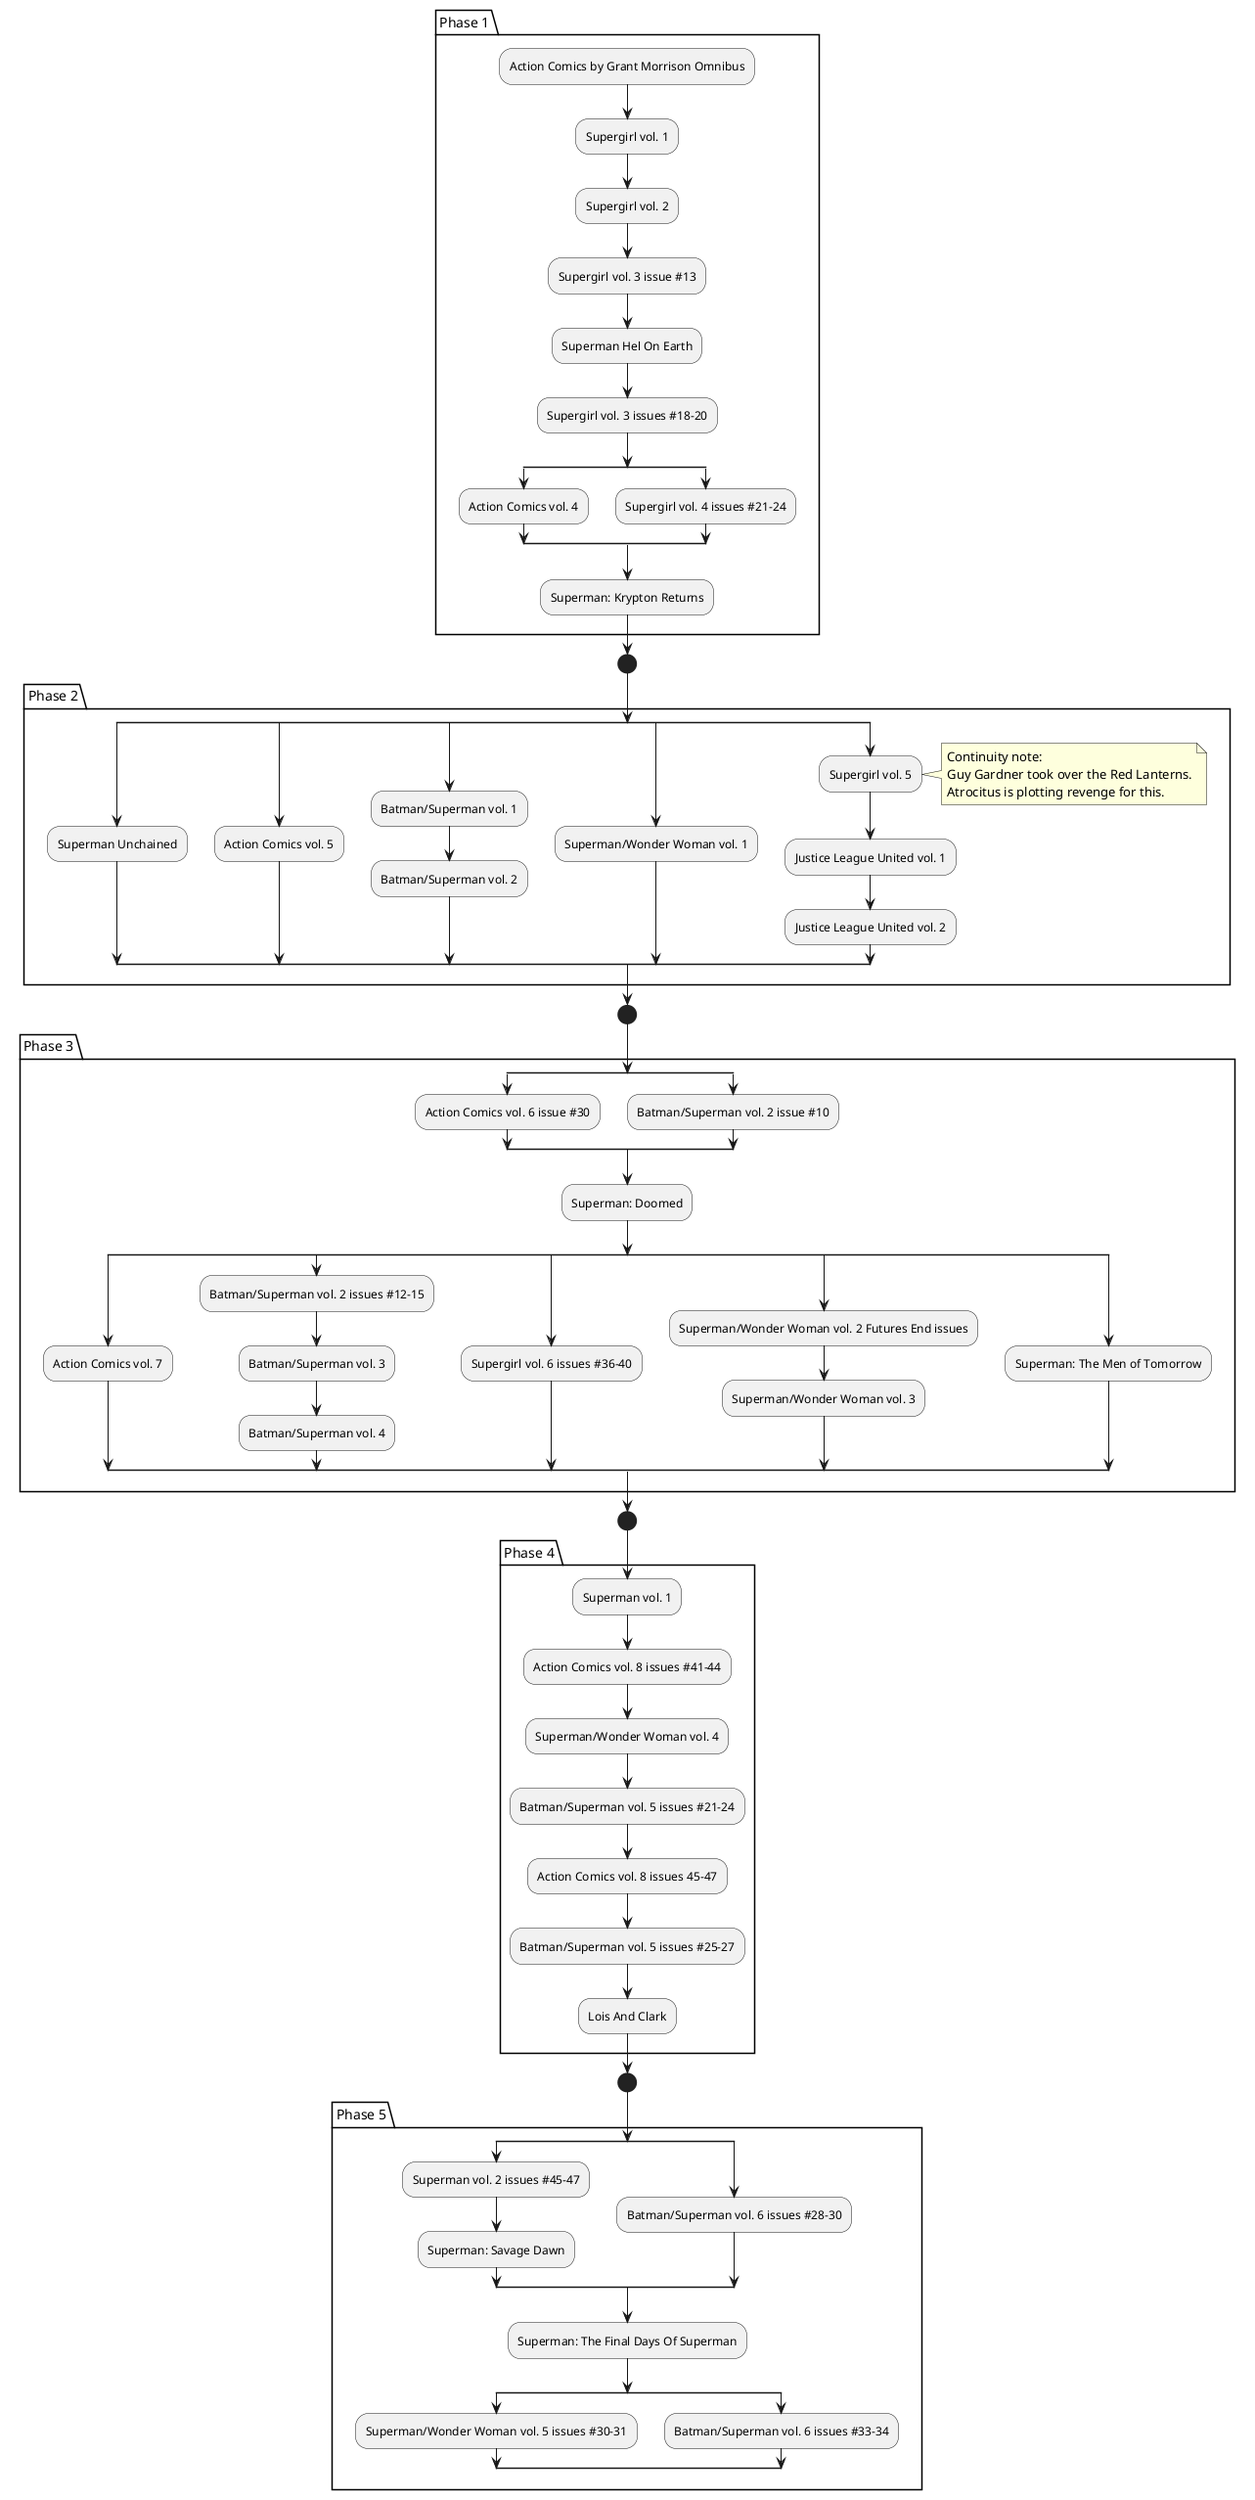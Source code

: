 @startuml  
    package Phase 1 {
        :Action Comics by Grant Morrison Omnibus;
        :Supergirl vol. 1;
        :Supergirl vol. 2;
        :Supergirl vol. 3 issue #13;
        :Superman Hel On Earth;
        :Supergirl vol. 3 issues #18-20;
        split
            :Action Comics vol. 4;
        split again
            :Supergirl vol. 4 issues #21-24;
        end split
            :Superman: Krypton Returns;
    }
  
    start
  
    package Phase 2 {
        split
            :Superman Unchained;
        split again
            :Action Comics vol. 5;
        split again
            :Batman/Superman vol. 1;
            :Batman/Superman vol. 2;
        split again
            :Superman/Wonder Woman vol. 1;
        split again
            :Supergirl vol. 5;
            note right
                Continuity note:
                Guy Gardner took over the Red Lanterns.
                Atrocitus is plotting revenge for this.
            end note
            :Justice League United vol. 1;
            :Justice League United vol. 2;
        end split
    }
  
    start
  
    package Phase 3 {
        split
            :Action Comics vol. 6 issue #30;
        split again
            :Batman/Superman vol. 2 issue #10;
        end split
        :Superman: Doomed;
        split
            :Action Comics vol. 7;
        split again
            :Batman/Superman vol. 2 issues #12-15;
            :Batman/Superman vol. 3;
            :Batman/Superman vol. 4;
        split again
            :Supergirl vol. 6 issues #36-40;
        split again
            :Superman/Wonder Woman vol. 2 Futures End issues;
            :Superman/Wonder Woman vol. 3;
        split again
            :Superman: The Men of Tomorrow;
        end split
    }
  
    start
  
    package Phase 4 {
        :Superman vol. 1;
        :Action Comics vol. 8 issues #41-44;
        :Superman/Wonder Woman vol. 4;
        :Batman/Superman vol. 5 issues #21-24;
        :Action Comics vol. 8 issues 45-47;
        :Batman/Superman vol. 5 issues #25-27;
        :Lois And Clark;
    }
  
    start
  
    package Phase 5 {
        split
            :Superman vol. 2 issues #45-47;
            :Superman: Savage Dawn;
        split again
            :Batman/Superman vol. 6 issues #28-30;
        end split
        :Superman: The Final Days Of Superman;
        split
            :Superman/Wonder Woman vol. 5 issues #30-31;
        split again
            :Batman/Superman vol. 6 issues #33-34;
        end split
    }
@enduml
